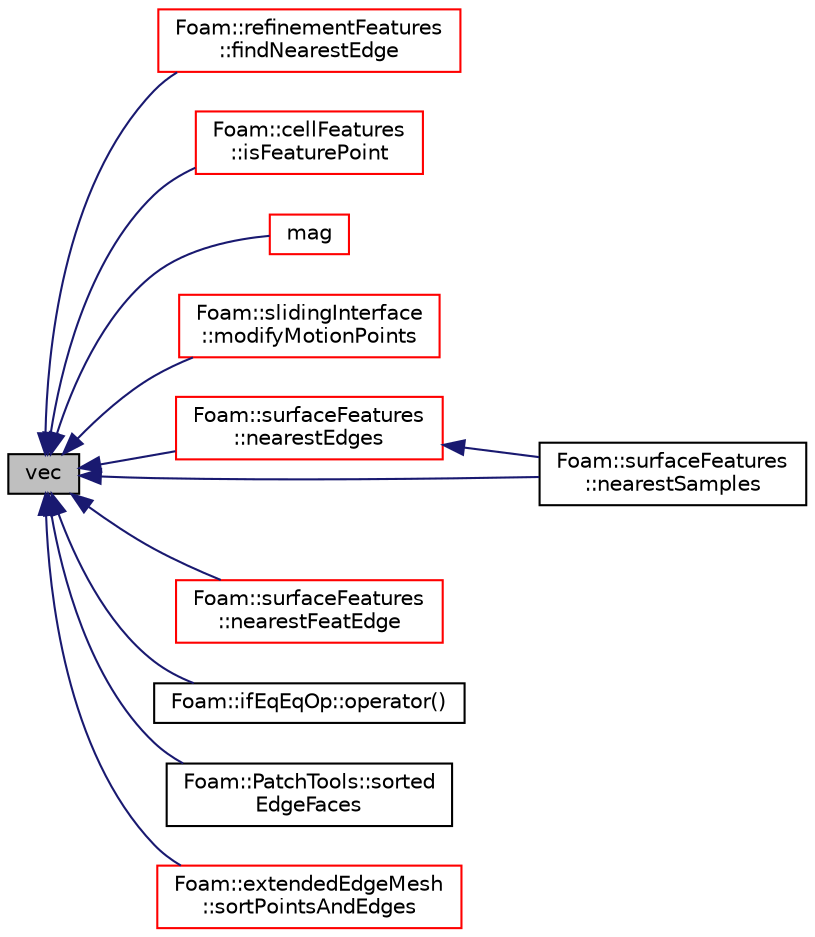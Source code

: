 digraph "vec"
{
  bgcolor="transparent";
  edge [fontname="Helvetica",fontsize="10",labelfontname="Helvetica",labelfontsize="10"];
  node [fontname="Helvetica",fontsize="10",shape=record];
  rankdir="LR";
  Node1 [label="vec",height=0.2,width=0.4,color="black", fillcolor="grey75", style="filled", fontcolor="black"];
  Node1 -> Node2 [dir="back",color="midnightblue",fontsize="10",style="solid",fontname="Helvetica"];
  Node2 [label="Foam::refinementFeatures\l::findNearestEdge",height=0.2,width=0.4,color="red",URL="$a02171.html#a54a38a30d12368aeb05534de2e216f3d",tooltip="Find nearest point on nearest feature edge. Sets: "];
  Node1 -> Node3 [dir="back",color="midnightblue",fontsize="10",style="solid",fontname="Helvetica"];
  Node3 [label="Foam::cellFeatures\l::isFeaturePoint",height=0.2,width=0.4,color="red",URL="$a00210.html#a0e1817c6e428d30c177e2871368421a9",tooltip="Are two edges connected at feature point? "];
  Node1 -> Node4 [dir="back",color="midnightblue",fontsize="10",style="solid",fontname="Helvetica"];
  Node4 [label="mag",height=0.2,width=0.4,color="red",URL="$a00623.html#ac47b383852677ce70d239fc1c06b500d",tooltip="Return scalar magnitude. "];
  Node1 -> Node5 [dir="back",color="midnightblue",fontsize="10",style="solid",fontname="Helvetica"];
  Node5 [label="Foam::slidingInterface\l::modifyMotionPoints",height=0.2,width=0.4,color="red",URL="$a02419.html#a4a962b56dd7cf30972c468258fa888e5",tooltip="Modify motion points to comply with the topological change. "];
  Node1 -> Node6 [dir="back",color="midnightblue",fontsize="10",style="solid",fontname="Helvetica"];
  Node6 [label="Foam::surfaceFeatures\l::nearestEdges",height=0.2,width=0.4,color="red",URL="$a02567.html#ad0730de914a7db6da70faf38494a489d",tooltip="Like nearestSamples but now gets nearest point on. "];
  Node6 -> Node7 [dir="back",color="midnightblue",fontsize="10",style="solid",fontname="Helvetica"];
  Node7 [label="Foam::surfaceFeatures\l::nearestSamples",height=0.2,width=0.4,color="black",URL="$a02567.html#a24bd0a4e839c5c085b4d056e900b8073",tooltip="Find nearest sample for regularly sampled points along. "];
  Node1 -> Node8 [dir="back",color="midnightblue",fontsize="10",style="solid",fontname="Helvetica"];
  Node8 [label="Foam::surfaceFeatures\l::nearestFeatEdge",height=0.2,width=0.4,color="red",URL="$a02567.html#a1886e792c1c3df0142ae87adadbd7aef",tooltip="Find nearest feature edge to each surface edge. Uses the. "];
  Node1 -> Node7 [dir="back",color="midnightblue",fontsize="10",style="solid",fontname="Helvetica"];
  Node1 -> Node9 [dir="back",color="midnightblue",fontsize="10",style="solid",fontname="Helvetica"];
  Node9 [label="Foam::ifEqEqOp::operator()",height=0.2,width=0.4,color="black",URL="$a01051.html#a71918488bb9f8251fb7d05ed3baeb14f"];
  Node1 -> Node10 [dir="back",color="midnightblue",fontsize="10",style="solid",fontname="Helvetica"];
  Node10 [label="Foam::PatchTools::sorted\lEdgeFaces",height=0.2,width=0.4,color="black",URL="$a01858.html#a6f45385fbdbafd55b359508624f4e84f"];
  Node1 -> Node11 [dir="back",color="midnightblue",fontsize="10",style="solid",fontname="Helvetica"];
  Node11 [label="Foam::extendedEdgeMesh\l::sortPointsAndEdges",height=0.2,width=0.4,color="red",URL="$a00711.html#a35042787bb1f37f3e2695d3b48e313b0"];
}
